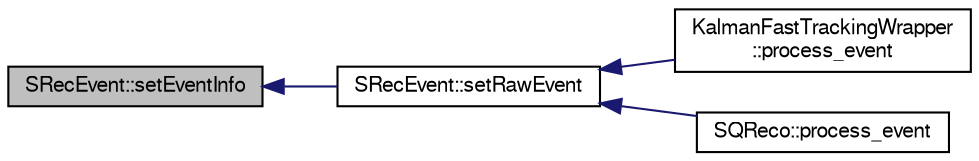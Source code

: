 digraph "SRecEvent::setEventInfo"
{
  bgcolor="transparent";
  edge [fontname="FreeSans",fontsize="10",labelfontname="FreeSans",labelfontsize="10"];
  node [fontname="FreeSans",fontsize="10",shape=record];
  rankdir="LR";
  Node1 [label="SRecEvent::setEventInfo",height=0.2,width=0.4,color="black", fillcolor="grey75", style="filled" fontcolor="black"];
  Node1 -> Node2 [dir="back",color="midnightblue",fontsize="10",style="solid",fontname="FreeSans"];
  Node2 [label="SRecEvent::setRawEvent",height=0.2,width=0.4,color="black",URL="$d5/d2f/classSRecEvent.html#a79c7950118ac5e00c6a7e2e1ef4301ff",tooltip="directly setup everything by raw event "];
  Node2 -> Node3 [dir="back",color="midnightblue",fontsize="10",style="solid",fontname="FreeSans"];
  Node3 [label="KalmanFastTrackingWrapper\l::process_event",height=0.2,width=0.4,color="black",URL="$d4/dff/classKalmanFastTrackingWrapper.html#a5edc61b3b9a06f6486b1f22e44f7d63e"];
  Node2 -> Node4 [dir="back",color="midnightblue",fontsize="10",style="solid",fontname="FreeSans"];
  Node4 [label="SQReco::process_event",height=0.2,width=0.4,color="black",URL="$df/df2/classSQReco.html#a4d308ea90b8cd7c24a235f32debd6ddb"];
}
